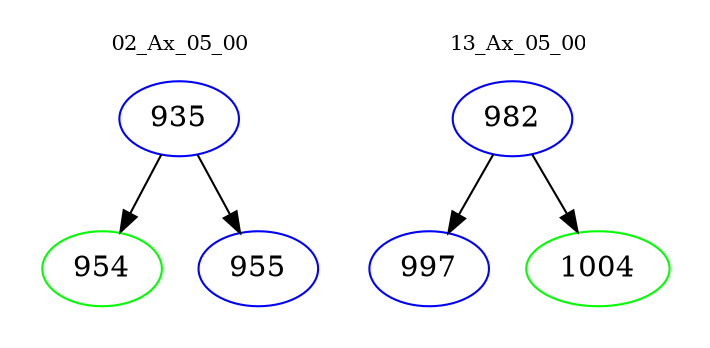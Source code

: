 digraph{
subgraph cluster_0 {
color = white
label = "02_Ax_05_00";
fontsize=10;
T0_935 [label="935", color="blue"]
T0_935 -> T0_954 [color="black"]
T0_954 [label="954", color="green"]
T0_935 -> T0_955 [color="black"]
T0_955 [label="955", color="blue"]
}
subgraph cluster_1 {
color = white
label = "13_Ax_05_00";
fontsize=10;
T1_982 [label="982", color="blue"]
T1_982 -> T1_997 [color="black"]
T1_997 [label="997", color="blue"]
T1_982 -> T1_1004 [color="black"]
T1_1004 [label="1004", color="green"]
}
}
